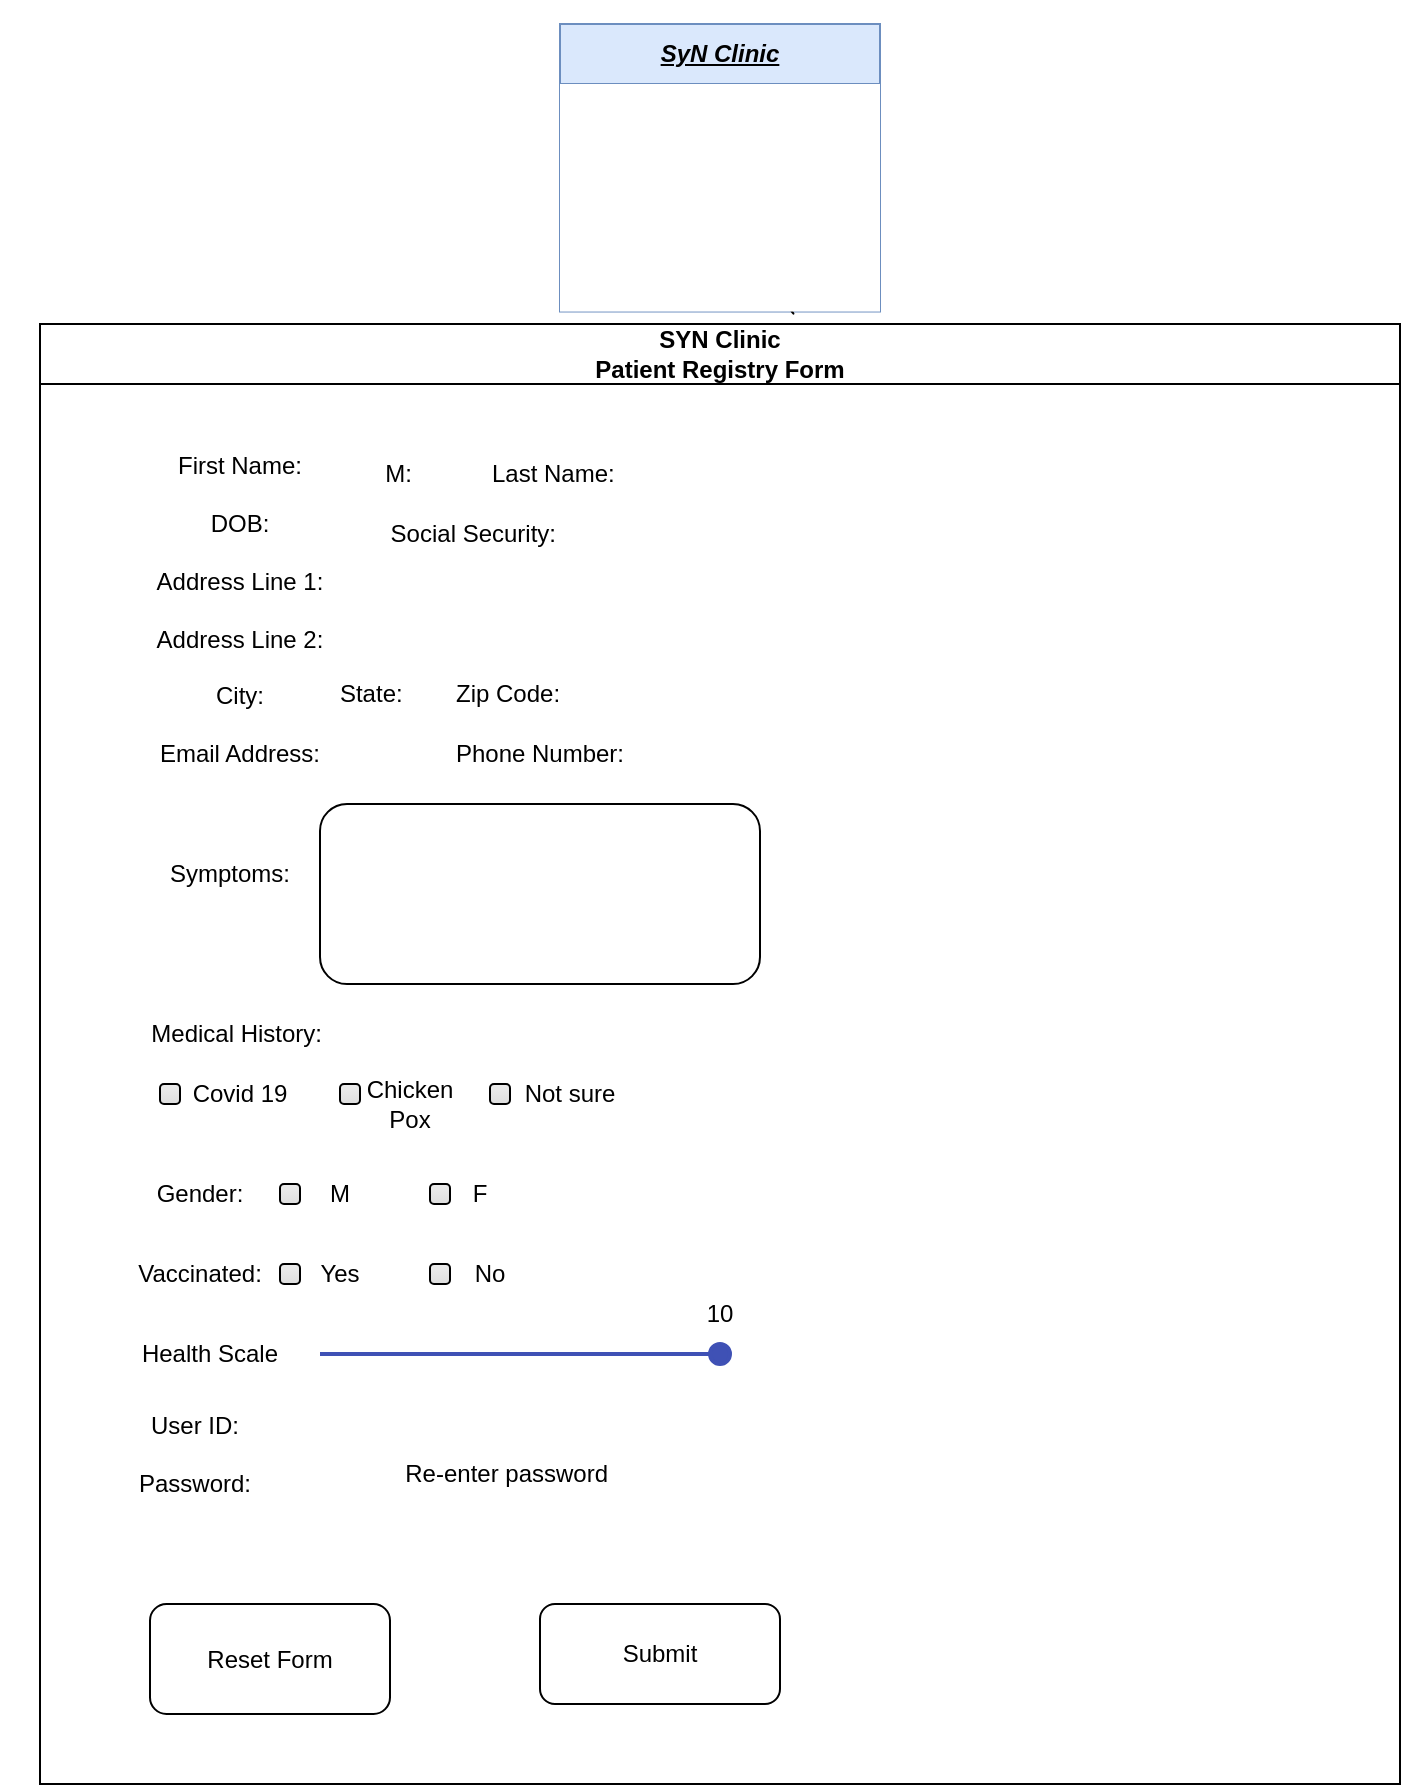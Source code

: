 <mxfile version="26.0.11">
  <diagram name="Page-1" id="ffvrd7MuEuTcJ5k-gqU2">
    <mxGraphModel dx="1146" dy="5371" grid="1" gridSize="10" guides="1" tooltips="1" connect="1" arrows="1" fold="1" page="1" pageScale="1" pageWidth="850" pageHeight="1100" background="none" math="0" shadow="0">
      <root>
        <mxCell id="0" />
        <mxCell id="1" parent="0" />
        <mxCell id="ANNRg-rFrCsw3sl3Zg_w-22" value="&lt;div&gt;SYN Clinic&lt;/div&gt;Patient Registry Form" style="swimlane;whiteSpace=wrap;html=1;startSize=30;" parent="1" vertex="1">
          <mxGeometry x="20" y="-3900" width="680" height="730" as="geometry" />
        </mxCell>
        <mxCell id="ANNRg-rFrCsw3sl3Zg_w-23" value="&lt;div&gt;&lt;br&gt;&lt;/div&gt;First Name:&lt;div&gt;&lt;br&gt;&lt;div&gt;DOB:&lt;/div&gt;&lt;div&gt;&lt;br&gt;&lt;/div&gt;&lt;div&gt;Address Line 1:&lt;/div&gt;&lt;div&gt;&lt;br&gt;&lt;/div&gt;&lt;div&gt;Address Line 2:&lt;/div&gt;&lt;div&gt;&lt;br&gt;&lt;/div&gt;&lt;div&gt;City:&lt;/div&gt;&lt;div&gt;&lt;br&gt;&lt;/div&gt;&lt;div&gt;Email Address:&lt;/div&gt;&lt;div&gt;&lt;br&gt;&lt;/div&gt;&lt;div&gt;&lt;br&gt;&lt;/div&gt;&lt;/div&gt;" style="text;html=1;align=center;verticalAlign=middle;whiteSpace=wrap;rounded=0;" parent="ANNRg-rFrCsw3sl3Zg_w-22" vertex="1">
          <mxGeometry x="-20" y="40" width="240" height="220" as="geometry" />
        </mxCell>
        <mxCell id="ANNRg-rFrCsw3sl3Zg_w-27" value="&amp;nbsp; &amp;nbsp;M: &amp;nbsp; &amp;nbsp; &amp;nbsp; &amp;nbsp; &amp;nbsp; &amp;nbsp;Last Name:" style="text;html=1;align=center;verticalAlign=middle;whiteSpace=wrap;rounded=0;" parent="ANNRg-rFrCsw3sl3Zg_w-22" vertex="1">
          <mxGeometry x="150" y="70" width="150" height="10" as="geometry" />
        </mxCell>
        <mxCell id="ANNRg-rFrCsw3sl3Zg_w-28" value="Symptoms:" style="text;html=1;align=center;verticalAlign=middle;whiteSpace=wrap;rounded=0;" parent="ANNRg-rFrCsw3sl3Zg_w-22" vertex="1">
          <mxGeometry x="65" y="260" width="60" height="30" as="geometry" />
        </mxCell>
        <mxCell id="ANNRg-rFrCsw3sl3Zg_w-32" style="edgeStyle=orthogonalEdgeStyle;rounded=0;orthogonalLoop=1;jettySize=auto;html=1;exitX=0.5;exitY=1;exitDx=0;exitDy=0;" parent="ANNRg-rFrCsw3sl3Zg_w-22" source="ANNRg-rFrCsw3sl3Zg_w-30" edge="1">
          <mxGeometry relative="1" as="geometry">
            <mxPoint x="250" y="320" as="targetPoint" />
          </mxGeometry>
        </mxCell>
        <mxCell id="ANNRg-rFrCsw3sl3Zg_w-30" value="" style="rounded=1;whiteSpace=wrap;html=1;" parent="ANNRg-rFrCsw3sl3Zg_w-22" vertex="1">
          <mxGeometry x="140" y="240" width="220" height="90" as="geometry" />
        </mxCell>
        <mxCell id="ANNRg-rFrCsw3sl3Zg_w-31" value="Medical History:&amp;nbsp;" style="text;html=1;align=center;verticalAlign=middle;whiteSpace=wrap;rounded=0;" parent="ANNRg-rFrCsw3sl3Zg_w-22" vertex="1">
          <mxGeometry x="50" y="340" width="100" height="30" as="geometry" />
        </mxCell>
        <mxCell id="ANNRg-rFrCsw3sl3Zg_w-33" value="&amp;nbsp; &amp;nbsp; &amp;nbsp; &amp;nbsp;Social Security:" style="text;html=1;align=center;verticalAlign=middle;whiteSpace=wrap;rounded=0;" parent="ANNRg-rFrCsw3sl3Zg_w-22" vertex="1">
          <mxGeometry x="150" y="90" width="110" height="30" as="geometry" />
        </mxCell>
        <mxCell id="ANNRg-rFrCsw3sl3Zg_w-34" value="&amp;nbsp; &amp;nbsp;State: &amp;nbsp; &amp;nbsp; &amp;nbsp; &amp;nbsp;Zip Code:" style="text;html=1;align=center;verticalAlign=middle;whiteSpace=wrap;rounded=0;" parent="ANNRg-rFrCsw3sl3Zg_w-22" vertex="1">
          <mxGeometry x="130" y="170" width="140" height="30" as="geometry" />
        </mxCell>
        <mxCell id="ANNRg-rFrCsw3sl3Zg_w-35" value="Phone Number:" style="text;html=1;align=center;verticalAlign=middle;whiteSpace=wrap;rounded=0;" parent="ANNRg-rFrCsw3sl3Zg_w-22" vertex="1">
          <mxGeometry x="205" y="200" width="90" height="30" as="geometry" />
        </mxCell>
        <mxCell id="ANNRg-rFrCsw3sl3Zg_w-39" value="Covid 19" style="text;html=1;align=center;verticalAlign=middle;whiteSpace=wrap;rounded=0;" parent="ANNRg-rFrCsw3sl3Zg_w-22" vertex="1">
          <mxGeometry x="70" y="370" width="60" height="30" as="geometry" />
        </mxCell>
        <mxCell id="ANNRg-rFrCsw3sl3Zg_w-38" value="Chicken Pox" style="text;html=1;align=center;verticalAlign=middle;whiteSpace=wrap;rounded=0;" parent="ANNRg-rFrCsw3sl3Zg_w-22" vertex="1">
          <mxGeometry x="160" y="370" width="50" height="40" as="geometry" />
        </mxCell>
        <mxCell id="ANNRg-rFrCsw3sl3Zg_w-40" value="Not sure" style="text;html=1;align=center;verticalAlign=middle;whiteSpace=wrap;rounded=0;" parent="ANNRg-rFrCsw3sl3Zg_w-22" vertex="1">
          <mxGeometry x="235" y="360" width="60" height="50" as="geometry" />
        </mxCell>
        <mxCell id="ANNRg-rFrCsw3sl3Zg_w-49" value="" style="html=1;shadow=0;dashed=0;shape=mxgraph.bootstrap.checkbox2;labelPosition=right;verticalLabelPosition=middle;align=left;verticalAlign=middle;gradientColor=#DEDEDE;fillColor=#EDEDED;checked=0;spacing=5;checkedFill=#0085FC;checkedStroke=#ffffff;sketch=0;" parent="ANNRg-rFrCsw3sl3Zg_w-22" vertex="1">
          <mxGeometry x="60" y="380" width="10" height="10" as="geometry" />
        </mxCell>
        <mxCell id="ANNRg-rFrCsw3sl3Zg_w-51" value="" style="html=1;shadow=0;dashed=0;shape=mxgraph.bootstrap.checkbox2;labelPosition=right;verticalLabelPosition=middle;align=left;verticalAlign=middle;gradientColor=#DEDEDE;fillColor=#EDEDED;checked=0;spacing=5;checkedFill=#0085FC;checkedStroke=#ffffff;sketch=0;" parent="ANNRg-rFrCsw3sl3Zg_w-22" vertex="1">
          <mxGeometry x="150" y="380" width="10" height="10" as="geometry" />
        </mxCell>
        <mxCell id="ANNRg-rFrCsw3sl3Zg_w-52" value="" style="html=1;shadow=0;dashed=0;shape=mxgraph.bootstrap.checkbox2;labelPosition=right;verticalLabelPosition=middle;align=left;verticalAlign=middle;gradientColor=#DEDEDE;fillColor=#EDEDED;checked=0;spacing=5;checkedFill=#0085FC;checkedStroke=#ffffff;sketch=0;" parent="ANNRg-rFrCsw3sl3Zg_w-22" vertex="1">
          <mxGeometry x="225" y="380" width="10" height="10" as="geometry" />
        </mxCell>
        <mxCell id="ANNRg-rFrCsw3sl3Zg_w-53" value="Gender:" style="text;html=1;align=center;verticalAlign=middle;whiteSpace=wrap;rounded=0;" parent="ANNRg-rFrCsw3sl3Zg_w-22" vertex="1">
          <mxGeometry x="50" y="420" width="60" height="30" as="geometry" />
        </mxCell>
        <mxCell id="ANNRg-rFrCsw3sl3Zg_w-54" value="M" style="text;html=1;align=center;verticalAlign=middle;whiteSpace=wrap;rounded=0;" parent="ANNRg-rFrCsw3sl3Zg_w-22" vertex="1">
          <mxGeometry x="120" y="420" width="60" height="30" as="geometry" />
        </mxCell>
        <mxCell id="ANNRg-rFrCsw3sl3Zg_w-55" value="F" style="text;html=1;align=center;verticalAlign=middle;whiteSpace=wrap;rounded=0;" parent="ANNRg-rFrCsw3sl3Zg_w-22" vertex="1">
          <mxGeometry x="190" y="420" width="60" height="30" as="geometry" />
        </mxCell>
        <mxCell id="ANNRg-rFrCsw3sl3Zg_w-58" value="" style="html=1;shadow=0;dashed=0;shape=mxgraph.bootstrap.checkbox2;labelPosition=right;verticalLabelPosition=middle;align=left;verticalAlign=middle;gradientColor=#DEDEDE;fillColor=#EDEDED;checked=0;spacing=5;checkedFill=#0085FC;checkedStroke=#ffffff;sketch=0;" parent="ANNRg-rFrCsw3sl3Zg_w-22" vertex="1">
          <mxGeometry x="195" y="430" width="10" height="10" as="geometry" />
        </mxCell>
        <mxCell id="ANNRg-rFrCsw3sl3Zg_w-57" value="" style="html=1;shadow=0;dashed=0;shape=mxgraph.bootstrap.checkbox2;labelPosition=right;verticalLabelPosition=middle;align=left;verticalAlign=middle;gradientColor=#DEDEDE;fillColor=#EDEDED;checked=0;spacing=5;checkedFill=#0085FC;checkedStroke=#ffffff;sketch=0;" parent="ANNRg-rFrCsw3sl3Zg_w-22" vertex="1">
          <mxGeometry x="120" y="430" width="10" height="10" as="geometry" />
        </mxCell>
        <mxCell id="ANNRg-rFrCsw3sl3Zg_w-60" value="Vaccinated:" style="text;html=1;align=center;verticalAlign=middle;whiteSpace=wrap;rounded=0;" parent="ANNRg-rFrCsw3sl3Zg_w-22" vertex="1">
          <mxGeometry x="50" y="460" width="60" height="30" as="geometry" />
        </mxCell>
        <mxCell id="ANNRg-rFrCsw3sl3Zg_w-109" value="Yes" style="text;html=1;align=center;verticalAlign=middle;whiteSpace=wrap;rounded=0;" parent="ANNRg-rFrCsw3sl3Zg_w-22" vertex="1">
          <mxGeometry x="125" y="465" width="50" height="20" as="geometry" />
        </mxCell>
        <mxCell id="ANNRg-rFrCsw3sl3Zg_w-110" value="No" style="text;html=1;align=center;verticalAlign=middle;whiteSpace=wrap;rounded=0;" parent="ANNRg-rFrCsw3sl3Zg_w-22" vertex="1">
          <mxGeometry x="200" y="465" width="50" height="20" as="geometry" />
        </mxCell>
        <mxCell id="ANNRg-rFrCsw3sl3Zg_w-111" value="" style="html=1;shadow=0;dashed=0;shape=mxgraph.bootstrap.checkbox2;labelPosition=right;verticalLabelPosition=middle;align=left;verticalAlign=middle;gradientColor=#DEDEDE;fillColor=#EDEDED;checked=0;spacing=5;checkedFill=#0085FC;checkedStroke=#ffffff;sketch=0;" parent="ANNRg-rFrCsw3sl3Zg_w-22" vertex="1">
          <mxGeometry x="120" y="470" width="10" height="10" as="geometry" />
        </mxCell>
        <mxCell id="ANNRg-rFrCsw3sl3Zg_w-112" value="" style="html=1;shadow=0;dashed=0;shape=mxgraph.bootstrap.checkbox2;labelPosition=right;verticalLabelPosition=middle;align=left;verticalAlign=middle;gradientColor=#DEDEDE;fillColor=#EDEDED;checked=0;spacing=5;checkedFill=#0085FC;checkedStroke=#ffffff;sketch=0;" parent="ANNRg-rFrCsw3sl3Zg_w-22" vertex="1">
          <mxGeometry x="195" y="470" width="10" height="10" as="geometry" />
        </mxCell>
        <mxCell id="ANNRg-rFrCsw3sl3Zg_w-114" value="Health Scale" style="text;html=1;align=center;verticalAlign=middle;whiteSpace=wrap;rounded=0;" parent="ANNRg-rFrCsw3sl3Zg_w-22" vertex="1">
          <mxGeometry x="45" y="500" width="80" height="30" as="geometry" />
        </mxCell>
        <mxCell id="ANNRg-rFrCsw3sl3Zg_w-115" value="" style="dashed=0;verticalLabelPosition=bottom;verticalAlign=top;align=center;shape=mxgraph.gmdl.slider2;barPos=100;strokeColor=#3F51B5;opacity=100;strokeWidth=2;fillColor=#3F51B5;handleSize=10;shadow=0;html=1;" parent="ANNRg-rFrCsw3sl3Zg_w-22" vertex="1">
          <mxGeometry x="140" y="510" width="200" height="10" as="geometry" />
        </mxCell>
        <mxCell id="ANNRg-rFrCsw3sl3Zg_w-116" value="10" style="text;html=1;align=center;verticalAlign=middle;whiteSpace=wrap;rounded=0;" parent="ANNRg-rFrCsw3sl3Zg_w-22" vertex="1">
          <mxGeometry x="320" y="490" width="40" height="10" as="geometry" />
        </mxCell>
        <mxCell id="ANNRg-rFrCsw3sl3Zg_w-119" value="User ID:&lt;div&gt;&lt;br&gt;&lt;/div&gt;&lt;div&gt;Password:&lt;/div&gt;" style="text;html=1;align=center;verticalAlign=middle;whiteSpace=wrap;rounded=0;" parent="ANNRg-rFrCsw3sl3Zg_w-22" vertex="1">
          <mxGeometry x="45" y="550" width="65" height="30" as="geometry" />
        </mxCell>
        <mxCell id="ANNRg-rFrCsw3sl3Zg_w-121" value="Re-enter password&amp;nbsp;" style="text;html=1;align=center;verticalAlign=middle;whiteSpace=wrap;rounded=0;" parent="ANNRg-rFrCsw3sl3Zg_w-22" vertex="1">
          <mxGeometry x="180" y="560" width="110" height="30" as="geometry" />
        </mxCell>
        <mxCell id="ANNRg-rFrCsw3sl3Zg_w-123" value="Submit" style="rounded=1;whiteSpace=wrap;html=1;" parent="ANNRg-rFrCsw3sl3Zg_w-22" vertex="1">
          <mxGeometry x="250" y="640" width="120" height="50" as="geometry" />
        </mxCell>
        <mxCell id="ANNRg-rFrCsw3sl3Zg_w-124" value="Reset Form" style="rounded=1;whiteSpace=wrap;html=1;" parent="ANNRg-rFrCsw3sl3Zg_w-22" vertex="1">
          <mxGeometry x="55" y="640" width="120" height="55" as="geometry" />
        </mxCell>
        <mxCell id="ANNRg-rFrCsw3sl3Zg_w-126" value="&lt;h4&gt;&lt;i&gt;&lt;u style=&quot;line-height: 180%;&quot;&gt;SyN Clinic&lt;/u&gt;&lt;/i&gt;&lt;/h4&gt;" style="swimlane;fontStyle=0;childLayout=stackLayout;horizontal=1;startSize=30;horizontalStack=0;resizeParent=1;resizeParentMax=0;resizeLast=0;collapsible=1;marginBottom=0;whiteSpace=wrap;html=1;fillColor=#dae8fc;strokeColor=#6c8ebf;" parent="1" vertex="1">
          <mxGeometry x="280" y="-4050" width="160" height="143.78" as="geometry" />
        </mxCell>
        <mxCell id="ANNRg-rFrCsw3sl3Zg_w-125" value="" style="curved=1;endArrow=classic;html=1;rounded=0;" parent="ANNRg-rFrCsw3sl3Zg_w-126" source="ANNRg-rFrCsw3sl3Zg_w-130" target="ANNRg-rFrCsw3sl3Zg_w-126" edge="1">
          <mxGeometry width="50" height="50" relative="1" as="geometry">
            <mxPoint x="120" y="130" as="sourcePoint" />
            <mxPoint x="60" y="50" as="targetPoint" />
            <Array as="points">
              <mxPoint x="120" y="150" />
              <mxPoint x="80" y="90" />
              <mxPoint x="40" y="140" />
              <mxPoint x="10" y="110" />
              <mxPoint x="50" y="60" />
            </Array>
          </mxGeometry>
        </mxCell>
        <mxCell id="ANNRg-rFrCsw3sl3Zg_w-130" value="" style="shape=image;html=1;verticalAlign=top;verticalLabelPosition=bottom;labelBackgroundColor=#9AC7BF;imageAspect=0;aspect=fixed;image=https://cdn3.iconfinder.com/data/icons/corona-virus-set-1/64/a-12-128.png;imageBackground=default;fontColor=#A680B8;" parent="ANNRg-rFrCsw3sl3Zg_w-126" vertex="1">
          <mxGeometry y="30" width="160" height="113.78" as="geometry" />
        </mxCell>
      </root>
    </mxGraphModel>
  </diagram>
</mxfile>
